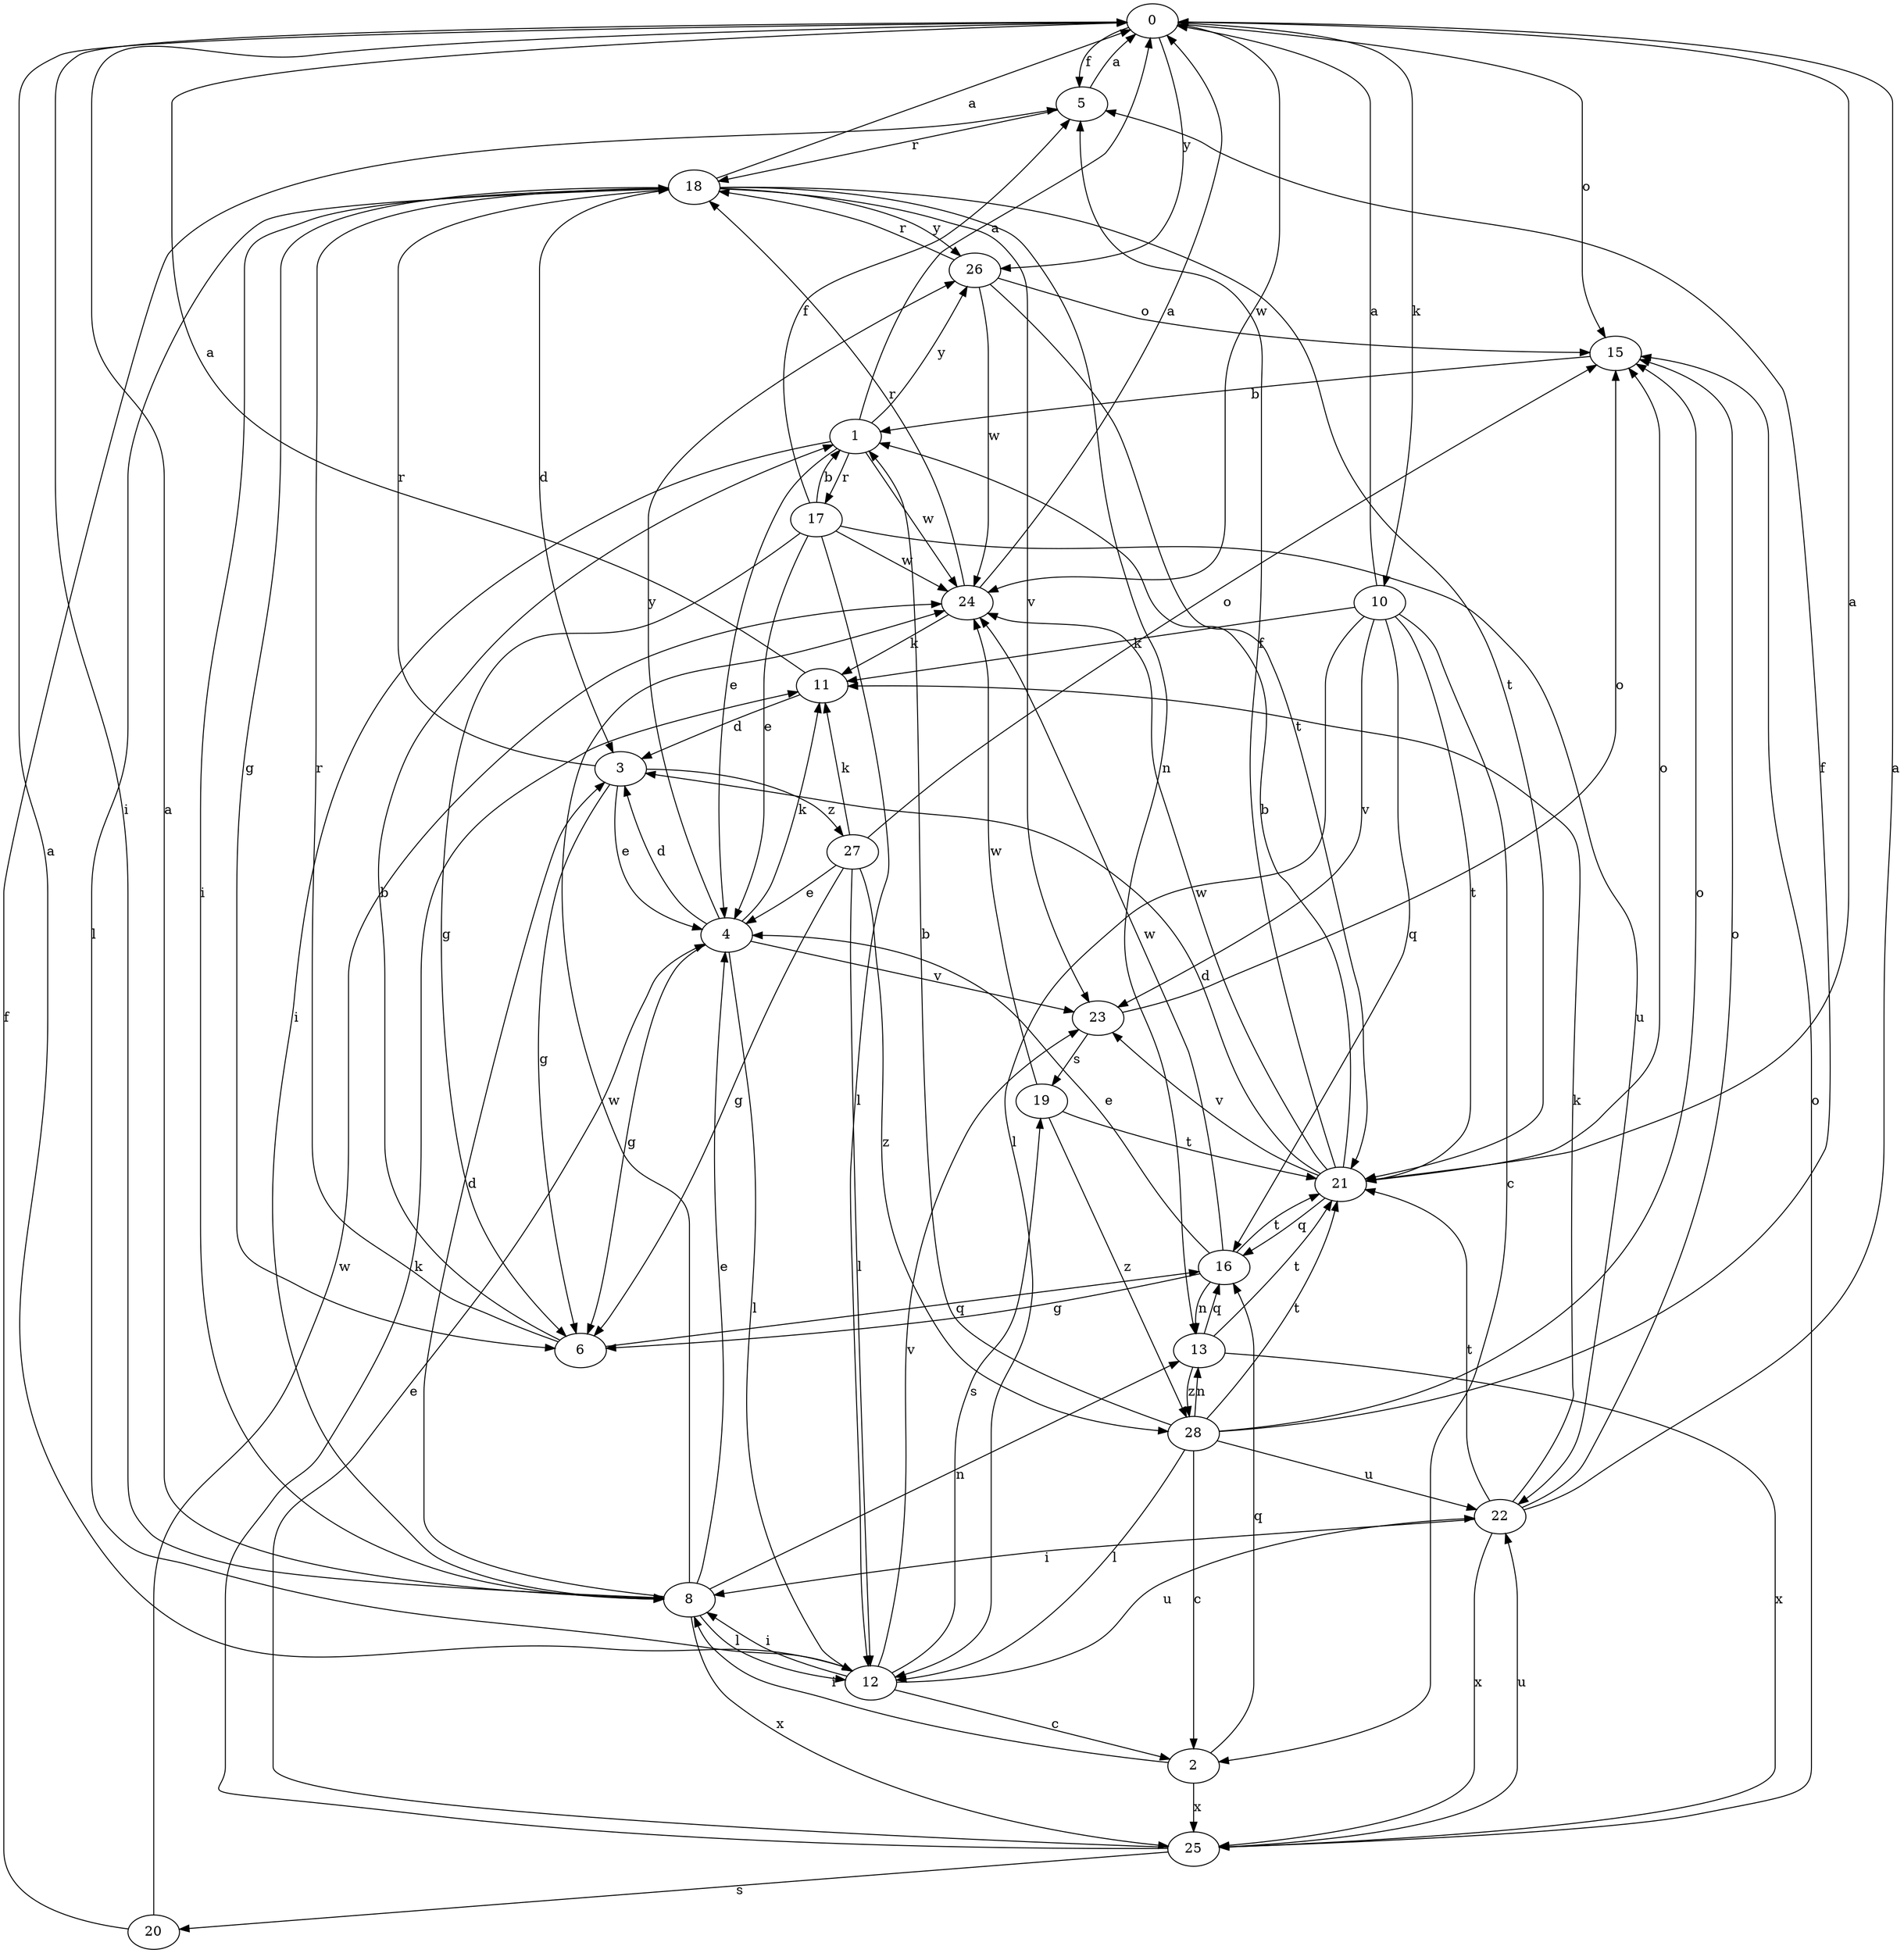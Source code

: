 strict digraph  {
0;
1;
2;
3;
4;
5;
6;
8;
10;
11;
12;
13;
15;
16;
17;
18;
19;
20;
21;
22;
23;
24;
25;
26;
27;
28;
0 -> 5  [label=f];
0 -> 8  [label=i];
0 -> 10  [label=k];
0 -> 15  [label=o];
0 -> 24  [label=w];
0 -> 26  [label=y];
1 -> 0  [label=a];
1 -> 4  [label=e];
1 -> 8  [label=i];
1 -> 17  [label=r];
1 -> 24  [label=w];
1 -> 26  [label=y];
2 -> 8  [label=i];
2 -> 16  [label=q];
2 -> 25  [label=x];
3 -> 4  [label=e];
3 -> 6  [label=g];
3 -> 18  [label=r];
3 -> 27  [label=z];
4 -> 3  [label=d];
4 -> 6  [label=g];
4 -> 11  [label=k];
4 -> 12  [label=l];
4 -> 23  [label=v];
4 -> 26  [label=y];
5 -> 0  [label=a];
5 -> 18  [label=r];
6 -> 1  [label=b];
6 -> 16  [label=q];
6 -> 18  [label=r];
8 -> 0  [label=a];
8 -> 3  [label=d];
8 -> 4  [label=e];
8 -> 12  [label=l];
8 -> 13  [label=n];
8 -> 24  [label=w];
8 -> 25  [label=x];
10 -> 0  [label=a];
10 -> 2  [label=c];
10 -> 11  [label=k];
10 -> 12  [label=l];
10 -> 16  [label=q];
10 -> 21  [label=t];
10 -> 23  [label=v];
11 -> 0  [label=a];
11 -> 3  [label=d];
12 -> 0  [label=a];
12 -> 2  [label=c];
12 -> 8  [label=i];
12 -> 19  [label=s];
12 -> 22  [label=u];
12 -> 23  [label=v];
13 -> 16  [label=q];
13 -> 21  [label=t];
13 -> 25  [label=x];
13 -> 28  [label=z];
15 -> 1  [label=b];
16 -> 4  [label=e];
16 -> 6  [label=g];
16 -> 13  [label=n];
16 -> 21  [label=t];
16 -> 24  [label=w];
17 -> 1  [label=b];
17 -> 4  [label=e];
17 -> 5  [label=f];
17 -> 6  [label=g];
17 -> 12  [label=l];
17 -> 22  [label=u];
17 -> 24  [label=w];
18 -> 0  [label=a];
18 -> 3  [label=d];
18 -> 6  [label=g];
18 -> 8  [label=i];
18 -> 12  [label=l];
18 -> 13  [label=n];
18 -> 21  [label=t];
18 -> 23  [label=v];
18 -> 26  [label=y];
19 -> 21  [label=t];
19 -> 24  [label=w];
19 -> 28  [label=z];
20 -> 5  [label=f];
20 -> 24  [label=w];
21 -> 0  [label=a];
21 -> 1  [label=b];
21 -> 3  [label=d];
21 -> 5  [label=f];
21 -> 15  [label=o];
21 -> 16  [label=q];
21 -> 23  [label=v];
21 -> 24  [label=w];
22 -> 0  [label=a];
22 -> 8  [label=i];
22 -> 11  [label=k];
22 -> 15  [label=o];
22 -> 21  [label=t];
22 -> 25  [label=x];
23 -> 15  [label=o];
23 -> 19  [label=s];
24 -> 0  [label=a];
24 -> 11  [label=k];
24 -> 18  [label=r];
25 -> 4  [label=e];
25 -> 11  [label=k];
25 -> 15  [label=o];
25 -> 20  [label=s];
25 -> 22  [label=u];
26 -> 15  [label=o];
26 -> 18  [label=r];
26 -> 21  [label=t];
26 -> 24  [label=w];
27 -> 4  [label=e];
27 -> 6  [label=g];
27 -> 11  [label=k];
27 -> 12  [label=l];
27 -> 15  [label=o];
27 -> 28  [label=z];
28 -> 1  [label=b];
28 -> 2  [label=c];
28 -> 5  [label=f];
28 -> 12  [label=l];
28 -> 13  [label=n];
28 -> 15  [label=o];
28 -> 21  [label=t];
28 -> 22  [label=u];
}
